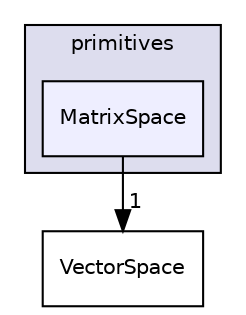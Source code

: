 digraph "src/OpenFOAM/primitives/MatrixSpace" {
  bgcolor=transparent;
  compound=true
  node [ fontsize="10", fontname="Helvetica"];
  edge [ labelfontsize="10", labelfontname="Helvetica"];
  subgraph clusterdir_3e50f45338116b169052b428016851aa {
    graph [ bgcolor="#ddddee", pencolor="black", label="primitives" fontname="Helvetica", fontsize="10", URL="dir_3e50f45338116b169052b428016851aa.html"]
  dir_74bb8d3ac938216a63ff87e7c9cc403c [shape=box, label="MatrixSpace", style="filled", fillcolor="#eeeeff", pencolor="black", URL="dir_74bb8d3ac938216a63ff87e7c9cc403c.html"];
  }
  dir_67e43ffa00fdb90d8ab20f3d61175616 [shape=box label="VectorSpace" URL="dir_67e43ffa00fdb90d8ab20f3d61175616.html"];
  dir_74bb8d3ac938216a63ff87e7c9cc403c->dir_67e43ffa00fdb90d8ab20f3d61175616 [headlabel="1", labeldistance=1.5 headhref="dir_002422_002490.html"];
}
